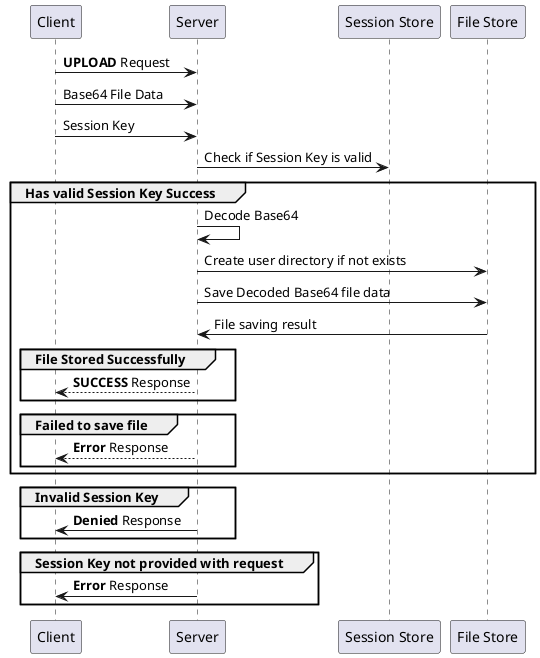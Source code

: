 @startuml
Client -> Server: **UPLOAD** Request
Client -> Server: Base64 File Data
Client -> Server: Session Key

Server -> "Session Store": Check if Session Key is valid

group Has valid Session Key Success
    Server -> Server: Decode Base64
    Server -> "File Store": Create user directory if not exists
    Server -> "File Store": Save Decoded Base64 file data
    "File Store" -> Server: File saving result

    group File Stored Successfully
        Server --> Client: **SUCCESS** Response
    end

    group Failed to save file
        Server --> Client: **Error** Response
    end
end

group Invalid Session Key
    Server -> Client: **Denied** Response
end

group Session Key not provided with request
    Server -> Client: **Error** Response
end
@enduml